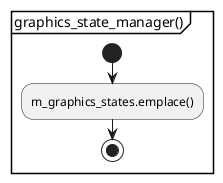 @startuml graphics_state_manager
partition "graphics_state_manager()" {
start
	:m_graphics_states.emplace();
stop
}
@enduml

@startuml store_graphics_state
partition "store_graphics_state()" {
start
	:m_graphics_states.push(m_graphics_states.top());
stop
}
@enduml

@startuml restore_graphics_state
partition "restore_graphics_state()" {
start
	:m_graphics_states.pop();
stop
}
@enduml

@startuml current_graphics_state
partition "current_graphics_state()" {
start
	:m_graphics_states.top();
stop
}
@enduml
